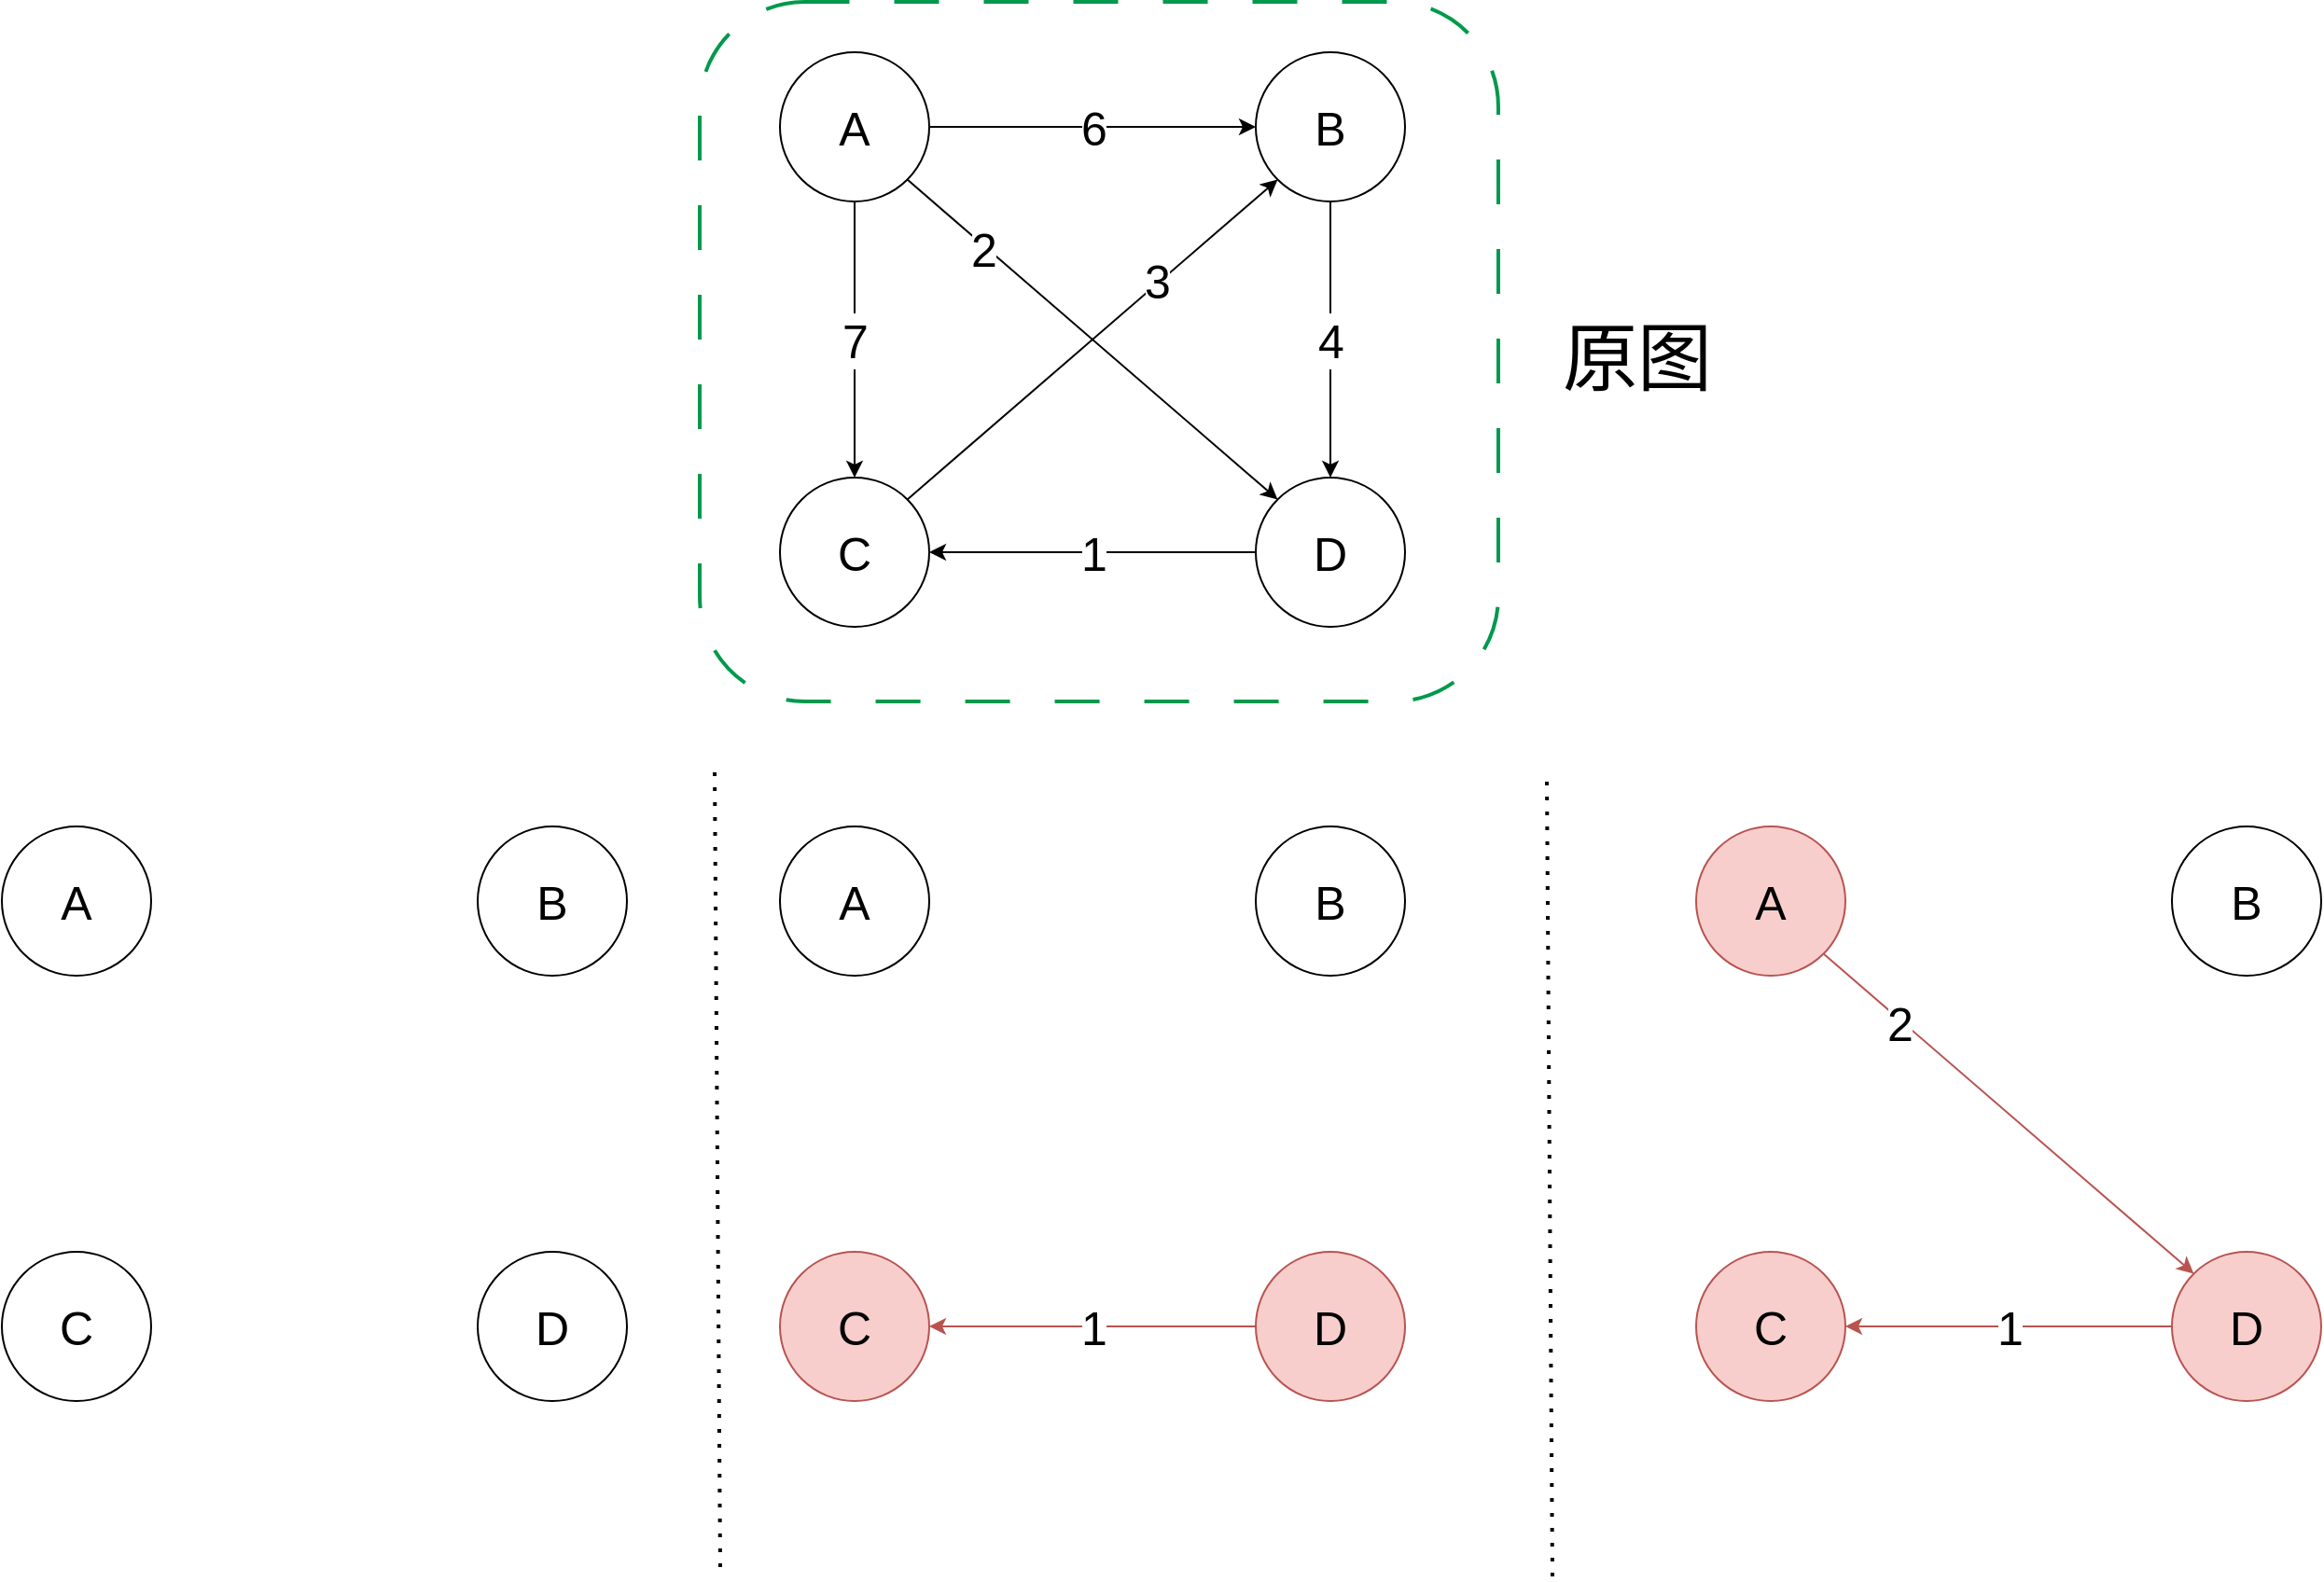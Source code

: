 <mxfile>
    <diagram id="51xbdr6anj0rlKO1vM5F" name="Page-1">
        <mxGraphModel dx="1929" dy="1373" grid="0" gridSize="10" guides="1" tooltips="1" connect="1" arrows="1" fold="1" page="0" pageScale="1" pageWidth="850" pageHeight="1100" math="0" shadow="0">
            <root>
                <mxCell id="0"/>
                <mxCell id="1" parent="0"/>
                <mxCell id="51" value="" style="rounded=1;whiteSpace=wrap;html=1;fontSize=25;dashed=1;dashPattern=12 12;strokeWidth=2;strokeColor=#00994D;" vertex="1" parent="1">
                    <mxGeometry x="300" y="-191" width="428" height="375" as="geometry"/>
                </mxCell>
                <mxCell id="6" value="6" style="edgeStyle=none;html=1;exitX=1;exitY=0.5;exitDx=0;exitDy=0;entryX=0;entryY=0.5;entryDx=0;entryDy=0;fontSize=25;" edge="1" parent="1" source="2" target="3">
                    <mxGeometry relative="1" as="geometry"/>
                </mxCell>
                <mxCell id="8" style="edgeStyle=none;html=1;exitX=1;exitY=1;exitDx=0;exitDy=0;entryX=0;entryY=0;entryDx=0;entryDy=0;fontSize=25;" edge="1" parent="1" source="2" target="5">
                    <mxGeometry relative="1" as="geometry"/>
                </mxCell>
                <mxCell id="13" value="2" style="edgeLabel;html=1;align=center;verticalAlign=middle;resizable=0;points=[];fontSize=25;" vertex="1" connectable="0" parent="8">
                    <mxGeometry x="-0.582" y="-1" relative="1" as="geometry">
                        <mxPoint as="offset"/>
                    </mxGeometry>
                </mxCell>
                <mxCell id="9" value="7" style="edgeStyle=none;html=1;exitX=0.5;exitY=1;exitDx=0;exitDy=0;entryX=0.5;entryY=0;entryDx=0;entryDy=0;fontSize=25;" edge="1" parent="1" source="2" target="4">
                    <mxGeometry relative="1" as="geometry"/>
                </mxCell>
                <mxCell id="2" value="A" style="ellipse;whiteSpace=wrap;html=1;aspect=fixed;fontSize=25;" vertex="1" parent="1">
                    <mxGeometry x="343" y="-164" width="80" height="80" as="geometry"/>
                </mxCell>
                <mxCell id="7" value="4" style="edgeStyle=none;html=1;exitX=0.5;exitY=1;exitDx=0;exitDy=0;entryX=0.5;entryY=0;entryDx=0;entryDy=0;fontSize=25;" edge="1" parent="1" source="3" target="5">
                    <mxGeometry relative="1" as="geometry"/>
                </mxCell>
                <mxCell id="3" value="B" style="ellipse;whiteSpace=wrap;html=1;aspect=fixed;fontSize=25;" vertex="1" parent="1">
                    <mxGeometry x="598" y="-164" width="80" height="80" as="geometry"/>
                </mxCell>
                <mxCell id="11" style="edgeStyle=none;html=1;exitX=1;exitY=0;exitDx=0;exitDy=0;entryX=0;entryY=1;entryDx=0;entryDy=0;fontSize=25;" edge="1" parent="1" source="4" target="3">
                    <mxGeometry relative="1" as="geometry"/>
                </mxCell>
                <mxCell id="12" value="3" style="edgeLabel;html=1;align=center;verticalAlign=middle;resizable=0;points=[];fontSize=25;" vertex="1" connectable="0" parent="11">
                    <mxGeometry x="0.354" y="1" relative="1" as="geometry">
                        <mxPoint y="-1" as="offset"/>
                    </mxGeometry>
                </mxCell>
                <mxCell id="4" value="C" style="ellipse;whiteSpace=wrap;html=1;aspect=fixed;fontSize=25;" vertex="1" parent="1">
                    <mxGeometry x="343" y="64" width="80" height="80" as="geometry"/>
                </mxCell>
                <mxCell id="10" value="1" style="edgeStyle=none;html=1;exitX=0;exitY=0.5;exitDx=0;exitDy=0;entryX=1;entryY=0.5;entryDx=0;entryDy=0;fontSize=25;" edge="1" parent="1" source="5" target="4">
                    <mxGeometry relative="1" as="geometry"/>
                </mxCell>
                <mxCell id="5" value="D" style="ellipse;whiteSpace=wrap;html=1;aspect=fixed;fontSize=25;" vertex="1" parent="1">
                    <mxGeometry x="598" y="64" width="80" height="80" as="geometry"/>
                </mxCell>
                <mxCell id="18" value="A" style="ellipse;whiteSpace=wrap;html=1;aspect=fixed;fontSize=25;" vertex="1" parent="1">
                    <mxGeometry x="343" y="251" width="80" height="80" as="geometry"/>
                </mxCell>
                <mxCell id="20" value="B" style="ellipse;whiteSpace=wrap;html=1;aspect=fixed;fontSize=25;" vertex="1" parent="1">
                    <mxGeometry x="598" y="251" width="80" height="80" as="geometry"/>
                </mxCell>
                <mxCell id="23" value="C" style="ellipse;whiteSpace=wrap;html=1;aspect=fixed;fontSize=25;fillColor=#f8cecc;strokeColor=#b85450;" vertex="1" parent="1">
                    <mxGeometry x="343" y="479" width="80" height="80" as="geometry"/>
                </mxCell>
                <mxCell id="24" value="1" style="edgeStyle=none;html=1;exitX=0;exitY=0.5;exitDx=0;exitDy=0;entryX=1;entryY=0.5;entryDx=0;entryDy=0;fontSize=25;fillColor=#f8cecc;strokeColor=#b85450;" edge="1" parent="1" source="25" target="23">
                    <mxGeometry relative="1" as="geometry"/>
                </mxCell>
                <mxCell id="25" value="D" style="ellipse;whiteSpace=wrap;html=1;aspect=fixed;fontSize=25;fillColor=#f8cecc;strokeColor=#b85450;" vertex="1" parent="1">
                    <mxGeometry x="598" y="479" width="80" height="80" as="geometry"/>
                </mxCell>
                <mxCell id="27" style="edgeStyle=none;html=1;exitX=1;exitY=1;exitDx=0;exitDy=0;entryX=0;entryY=0;entryDx=0;entryDy=0;fontSize=25;fillColor=#f8cecc;strokeColor=#b85450;" edge="1" parent="1" source="30" target="37">
                    <mxGeometry relative="1" as="geometry"/>
                </mxCell>
                <mxCell id="28" value="2" style="edgeLabel;html=1;align=center;verticalAlign=middle;resizable=0;points=[];fontSize=25;" vertex="1" connectable="0" parent="27">
                    <mxGeometry x="-0.582" y="-1" relative="1" as="geometry">
                        <mxPoint as="offset"/>
                    </mxGeometry>
                </mxCell>
                <mxCell id="30" value="A" style="ellipse;whiteSpace=wrap;html=1;aspect=fixed;fontSize=25;fillColor=#f8cecc;strokeColor=#b85450;" vertex="1" parent="1">
                    <mxGeometry x="834" y="251" width="80" height="80" as="geometry"/>
                </mxCell>
                <mxCell id="32" value="B" style="ellipse;whiteSpace=wrap;html=1;aspect=fixed;fontSize=25;" vertex="1" parent="1">
                    <mxGeometry x="1089" y="251" width="80" height="80" as="geometry"/>
                </mxCell>
                <mxCell id="35" value="C" style="ellipse;whiteSpace=wrap;html=1;aspect=fixed;fontSize=25;fillColor=#f8cecc;strokeColor=#b85450;" vertex="1" parent="1">
                    <mxGeometry x="834" y="479" width="80" height="80" as="geometry"/>
                </mxCell>
                <mxCell id="36" value="1" style="edgeStyle=none;html=1;exitX=0;exitY=0.5;exitDx=0;exitDy=0;entryX=1;entryY=0.5;entryDx=0;entryDy=0;fontSize=25;fillColor=#f8cecc;strokeColor=#b85450;" edge="1" parent="1" source="37" target="35">
                    <mxGeometry relative="1" as="geometry"/>
                </mxCell>
                <mxCell id="37" value="D" style="ellipse;whiteSpace=wrap;html=1;aspect=fixed;fontSize=25;fillColor=#f8cecc;strokeColor=#b85450;" vertex="1" parent="1">
                    <mxGeometry x="1089" y="479" width="80" height="80" as="geometry"/>
                </mxCell>
                <mxCell id="42" value="A" style="ellipse;whiteSpace=wrap;html=1;aspect=fixed;fontSize=25;" vertex="1" parent="1">
                    <mxGeometry x="-74" y="251" width="80" height="80" as="geometry"/>
                </mxCell>
                <mxCell id="44" value="B" style="ellipse;whiteSpace=wrap;html=1;aspect=fixed;fontSize=25;" vertex="1" parent="1">
                    <mxGeometry x="181" y="251" width="80" height="80" as="geometry"/>
                </mxCell>
                <mxCell id="47" value="C" style="ellipse;whiteSpace=wrap;html=1;aspect=fixed;fontSize=25;" vertex="1" parent="1">
                    <mxGeometry x="-74" y="479" width="80" height="80" as="geometry"/>
                </mxCell>
                <mxCell id="49" value="D" style="ellipse;whiteSpace=wrap;html=1;aspect=fixed;fontSize=25;" vertex="1" parent="1">
                    <mxGeometry x="181" y="479" width="80" height="80" as="geometry"/>
                </mxCell>
                <mxCell id="57" value="" style="endArrow=none;dashed=1;html=1;dashPattern=1 3;strokeWidth=2;fontSize=25;" edge="1" parent="1">
                    <mxGeometry width="50" height="50" relative="1" as="geometry">
                        <mxPoint x="757" y="653" as="sourcePoint"/>
                        <mxPoint x="754" y="224.0" as="targetPoint"/>
                    </mxGeometry>
                </mxCell>
                <mxCell id="58" value="" style="endArrow=none;dashed=1;html=1;dashPattern=1 3;strokeWidth=2;fontSize=25;" edge="1" parent="1">
                    <mxGeometry width="50" height="50" relative="1" as="geometry">
                        <mxPoint x="311" y="648" as="sourcePoint"/>
                        <mxPoint x="308.0" y="219.0" as="targetPoint"/>
                    </mxGeometry>
                </mxCell>
                <mxCell id="59" value="原图" style="text;html=1;align=center;verticalAlign=middle;resizable=0;points=[];autosize=1;strokeColor=none;fillColor=none;fontSize=40;" vertex="1" parent="1">
                    <mxGeometry x="753" y="-31" width="98" height="60" as="geometry"/>
                </mxCell>
            </root>
        </mxGraphModel>
    </diagram>
</mxfile>